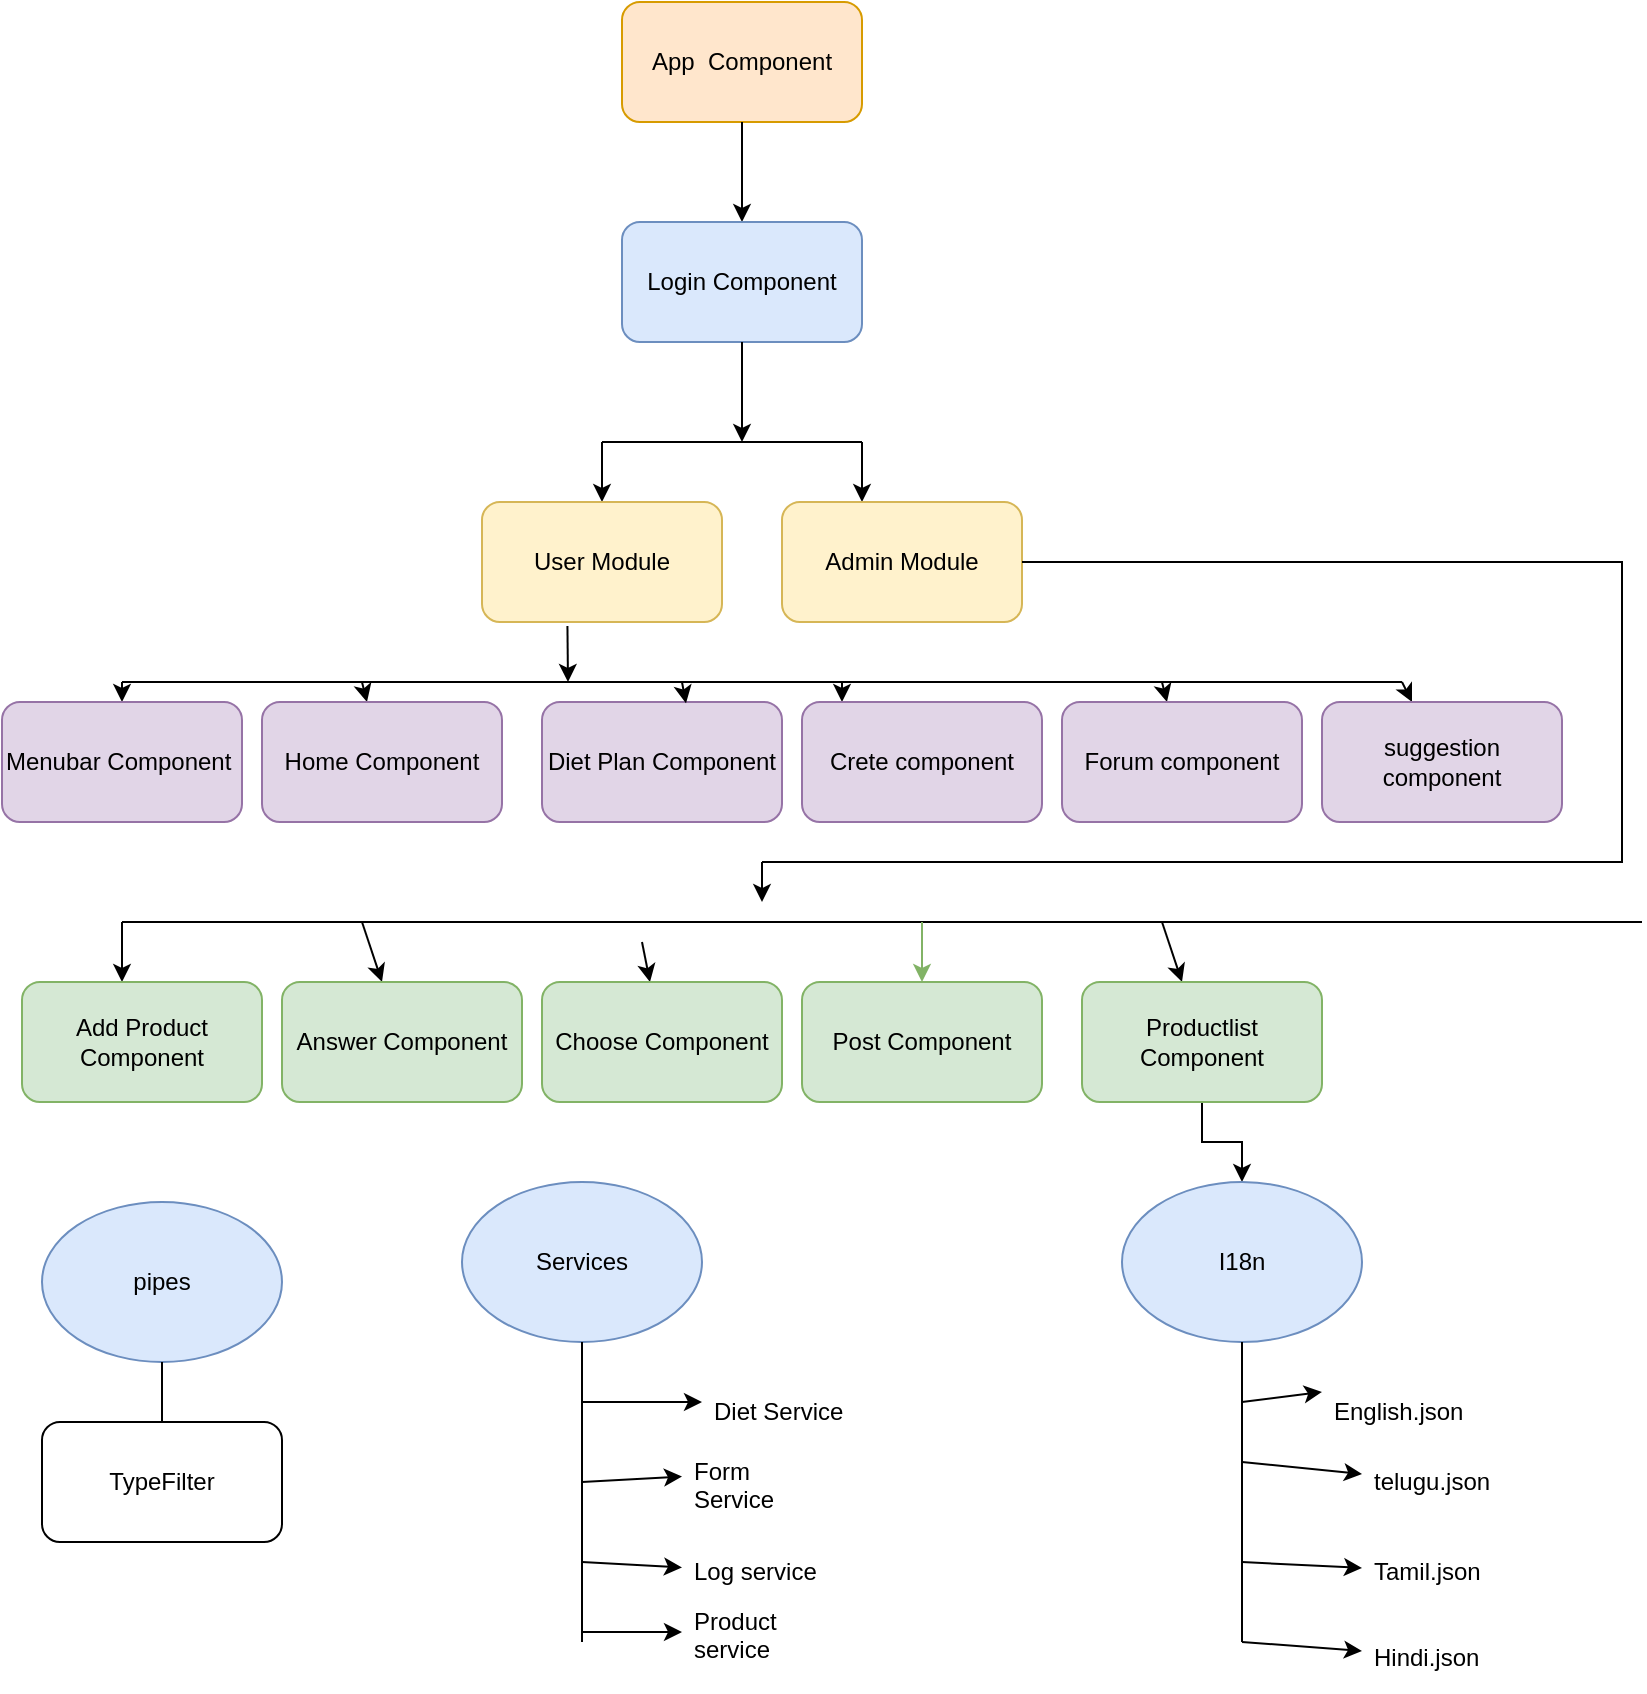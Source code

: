 <mxfile version="21.2.9" type="device">
  <diagram name="Page-1" id="khk3cWeFIY_b5JM5U5Wn">
    <mxGraphModel dx="1588" dy="940" grid="1" gridSize="10" guides="1" tooltips="1" connect="1" arrows="1" fold="1" page="1" pageScale="1" pageWidth="850" pageHeight="1100" background="none" math="0" shadow="0">
      <root>
        <mxCell id="0" />
        <mxCell id="1" parent="0" />
        <mxCell id="dbLSF7pHXxhYSfiSy4xp-1" value="App&amp;nbsp; Component" style="rounded=1;whiteSpace=wrap;html=1;fillColor=#ffe6cc;strokeColor=#d79b00;" vertex="1" parent="1">
          <mxGeometry x="330" y="20" width="120" height="60" as="geometry" />
        </mxCell>
        <mxCell id="dbLSF7pHXxhYSfiSy4xp-2" value="" style="endArrow=classic;html=1;rounded=0;exitX=0.5;exitY=1;exitDx=0;exitDy=0;" edge="1" parent="1" source="dbLSF7pHXxhYSfiSy4xp-1">
          <mxGeometry width="50" height="50" relative="1" as="geometry">
            <mxPoint x="430" y="160" as="sourcePoint" />
            <mxPoint x="390" y="130" as="targetPoint" />
            <Array as="points" />
          </mxGeometry>
        </mxCell>
        <mxCell id="dbLSF7pHXxhYSfiSy4xp-3" value="Login Component" style="rounded=1;whiteSpace=wrap;html=1;fillColor=#dae8fc;strokeColor=#6c8ebf;" vertex="1" parent="1">
          <mxGeometry x="330" y="130" width="120" height="60" as="geometry" />
        </mxCell>
        <mxCell id="dbLSF7pHXxhYSfiSy4xp-4" value="" style="endArrow=classic;html=1;rounded=0;exitX=0.5;exitY=1;exitDx=0;exitDy=0;" edge="1" parent="1" source="dbLSF7pHXxhYSfiSy4xp-3">
          <mxGeometry width="50" height="50" relative="1" as="geometry">
            <mxPoint x="380" y="200" as="sourcePoint" />
            <mxPoint x="390" y="240" as="targetPoint" />
          </mxGeometry>
        </mxCell>
        <mxCell id="dbLSF7pHXxhYSfiSy4xp-5" value="" style="endArrow=none;html=1;rounded=0;" edge="1" parent="1">
          <mxGeometry width="50" height="50" relative="1" as="geometry">
            <mxPoint x="320" y="240" as="sourcePoint" />
            <mxPoint x="450" y="240" as="targetPoint" />
            <Array as="points">
              <mxPoint x="390" y="240" />
            </Array>
          </mxGeometry>
        </mxCell>
        <mxCell id="dbLSF7pHXxhYSfiSy4xp-6" value="" style="endArrow=classic;html=1;rounded=0;" edge="1" parent="1">
          <mxGeometry width="50" height="50" relative="1" as="geometry">
            <mxPoint x="320" y="240" as="sourcePoint" />
            <mxPoint x="320" y="270" as="targetPoint" />
          </mxGeometry>
        </mxCell>
        <mxCell id="dbLSF7pHXxhYSfiSy4xp-8" value="" style="endArrow=classic;html=1;rounded=0;" edge="1" parent="1">
          <mxGeometry width="50" height="50" relative="1" as="geometry">
            <mxPoint x="450" y="240" as="sourcePoint" />
            <mxPoint x="450" y="270" as="targetPoint" />
          </mxGeometry>
        </mxCell>
        <mxCell id="dbLSF7pHXxhYSfiSy4xp-9" value="Admin Module" style="rounded=1;whiteSpace=wrap;html=1;fillColor=#fff2cc;strokeColor=#d6b656;" vertex="1" parent="1">
          <mxGeometry x="410" y="270" width="120" height="60" as="geometry" />
        </mxCell>
        <mxCell id="dbLSF7pHXxhYSfiSy4xp-10" value="User Module" style="rounded=1;whiteSpace=wrap;html=1;fillColor=#fff2cc;strokeColor=#d6b656;" vertex="1" parent="1">
          <mxGeometry x="260" y="270" width="120" height="60" as="geometry" />
        </mxCell>
        <mxCell id="dbLSF7pHXxhYSfiSy4xp-11" value="" style="endArrow=classic;html=1;rounded=0;exitX=0.356;exitY=1.033;exitDx=0;exitDy=0;exitPerimeter=0;" edge="1" parent="1" source="dbLSF7pHXxhYSfiSy4xp-10">
          <mxGeometry width="50" height="50" relative="1" as="geometry">
            <mxPoint x="450" y="500" as="sourcePoint" />
            <mxPoint x="303" y="360" as="targetPoint" />
          </mxGeometry>
        </mxCell>
        <mxCell id="dbLSF7pHXxhYSfiSy4xp-12" value="" style="endArrow=none;html=1;rounded=0;" edge="1" parent="1">
          <mxGeometry width="50" height="50" relative="1" as="geometry">
            <mxPoint x="80" y="360" as="sourcePoint" />
            <mxPoint x="720" y="360" as="targetPoint" />
          </mxGeometry>
        </mxCell>
        <mxCell id="dbLSF7pHXxhYSfiSy4xp-13" value="" style="endArrow=classic;html=1;rounded=0;" edge="1" parent="1" target="dbLSF7pHXxhYSfiSy4xp-14">
          <mxGeometry width="50" height="50" relative="1" as="geometry">
            <mxPoint x="80" y="360" as="sourcePoint" />
            <mxPoint x="80" y="400" as="targetPoint" />
          </mxGeometry>
        </mxCell>
        <mxCell id="dbLSF7pHXxhYSfiSy4xp-14" value="Menubar Component&amp;nbsp;" style="rounded=1;whiteSpace=wrap;html=1;fillColor=#e1d5e7;strokeColor=#9673a6;" vertex="1" parent="1">
          <mxGeometry x="20" y="370" width="120" height="60" as="geometry" />
        </mxCell>
        <mxCell id="dbLSF7pHXxhYSfiSy4xp-15" value="" style="endArrow=classic;html=1;rounded=0;" edge="1" parent="1" target="dbLSF7pHXxhYSfiSy4xp-16">
          <mxGeometry width="50" height="50" relative="1" as="geometry">
            <mxPoint x="200" y="360" as="sourcePoint" />
            <mxPoint x="200" y="380" as="targetPoint" />
          </mxGeometry>
        </mxCell>
        <mxCell id="dbLSF7pHXxhYSfiSy4xp-16" value="Home Component" style="rounded=1;whiteSpace=wrap;html=1;fillColor=#e1d5e7;strokeColor=#9673a6;" vertex="1" parent="1">
          <mxGeometry x="150" y="370" width="120" height="60" as="geometry" />
        </mxCell>
        <mxCell id="dbLSF7pHXxhYSfiSy4xp-17" value="Diet Plan Component" style="rounded=1;whiteSpace=wrap;html=1;fillColor=#e1d5e7;strokeColor=#9673a6;" vertex="1" parent="1">
          <mxGeometry x="290" y="370" width="120" height="60" as="geometry" />
        </mxCell>
        <mxCell id="dbLSF7pHXxhYSfiSy4xp-18" value="" style="endArrow=classic;html=1;rounded=0;entryX=0.6;entryY=0.011;entryDx=0;entryDy=0;entryPerimeter=0;" edge="1" parent="1" target="dbLSF7pHXxhYSfiSy4xp-17">
          <mxGeometry width="50" height="50" relative="1" as="geometry">
            <mxPoint x="360" y="360" as="sourcePoint" />
            <mxPoint x="450" y="320" as="targetPoint" />
          </mxGeometry>
        </mxCell>
        <mxCell id="dbLSF7pHXxhYSfiSy4xp-19" value="" style="endArrow=classic;html=1;rounded=0;" edge="1" parent="1">
          <mxGeometry width="50" height="50" relative="1" as="geometry">
            <mxPoint x="440" y="360" as="sourcePoint" />
            <mxPoint x="440" y="370" as="targetPoint" />
          </mxGeometry>
        </mxCell>
        <mxCell id="dbLSF7pHXxhYSfiSy4xp-20" value="Crete component" style="rounded=1;whiteSpace=wrap;html=1;fillColor=#e1d5e7;strokeColor=#9673a6;" vertex="1" parent="1">
          <mxGeometry x="420" y="370" width="120" height="60" as="geometry" />
        </mxCell>
        <mxCell id="dbLSF7pHXxhYSfiSy4xp-21" value="" style="endArrow=classic;html=1;rounded=0;" edge="1" parent="1" target="dbLSF7pHXxhYSfiSy4xp-22">
          <mxGeometry width="50" height="50" relative="1" as="geometry">
            <mxPoint x="600" y="360" as="sourcePoint" />
            <mxPoint x="600" y="370" as="targetPoint" />
          </mxGeometry>
        </mxCell>
        <mxCell id="dbLSF7pHXxhYSfiSy4xp-22" value="Forum component" style="rounded=1;whiteSpace=wrap;html=1;fillColor=#e1d5e7;strokeColor=#9673a6;" vertex="1" parent="1">
          <mxGeometry x="550" y="370" width="120" height="60" as="geometry" />
        </mxCell>
        <mxCell id="dbLSF7pHXxhYSfiSy4xp-23" value="" style="endArrow=classic;html=1;rounded=0;" edge="1" parent="1" target="dbLSF7pHXxhYSfiSy4xp-24">
          <mxGeometry width="50" height="50" relative="1" as="geometry">
            <mxPoint x="720" y="360" as="sourcePoint" />
            <mxPoint x="720" y="380" as="targetPoint" />
          </mxGeometry>
        </mxCell>
        <mxCell id="dbLSF7pHXxhYSfiSy4xp-24" value="suggestion component" style="rounded=1;whiteSpace=wrap;html=1;fillColor=#e1d5e7;strokeColor=#9673a6;" vertex="1" parent="1">
          <mxGeometry x="680" y="370" width="120" height="60" as="geometry" />
        </mxCell>
        <mxCell id="dbLSF7pHXxhYSfiSy4xp-26" value="" style="endArrow=none;html=1;rounded=0;exitX=1;exitY=0.5;exitDx=0;exitDy=0;" edge="1" parent="1" source="dbLSF7pHXxhYSfiSy4xp-9">
          <mxGeometry width="50" height="50" relative="1" as="geometry">
            <mxPoint x="670" y="470" as="sourcePoint" />
            <mxPoint x="400" y="450" as="targetPoint" />
            <Array as="points">
              <mxPoint x="830" y="300" />
              <mxPoint x="830" y="450" />
            </Array>
          </mxGeometry>
        </mxCell>
        <mxCell id="dbLSF7pHXxhYSfiSy4xp-27" value="" style="endArrow=classic;html=1;rounded=0;" edge="1" parent="1">
          <mxGeometry width="50" height="50" relative="1" as="geometry">
            <mxPoint x="400" y="450" as="sourcePoint" />
            <mxPoint x="400" y="470" as="targetPoint" />
          </mxGeometry>
        </mxCell>
        <mxCell id="dbLSF7pHXxhYSfiSy4xp-28" value="" style="endArrow=none;html=1;rounded=0;" edge="1" parent="1">
          <mxGeometry width="50" height="50" relative="1" as="geometry">
            <mxPoint x="80" y="480" as="sourcePoint" />
            <mxPoint x="840" y="480" as="targetPoint" />
          </mxGeometry>
        </mxCell>
        <mxCell id="dbLSF7pHXxhYSfiSy4xp-29" value="" style="endArrow=classic;html=1;rounded=0;" edge="1" parent="1">
          <mxGeometry width="50" height="50" relative="1" as="geometry">
            <mxPoint x="80" y="480" as="sourcePoint" />
            <mxPoint x="80" y="510" as="targetPoint" />
          </mxGeometry>
        </mxCell>
        <mxCell id="dbLSF7pHXxhYSfiSy4xp-30" value="Add Product Component" style="rounded=1;whiteSpace=wrap;html=1;fillColor=#d5e8d4;strokeColor=#82b366;" vertex="1" parent="1">
          <mxGeometry x="30" y="510" width="120" height="60" as="geometry" />
        </mxCell>
        <mxCell id="dbLSF7pHXxhYSfiSy4xp-31" value="" style="endArrow=classic;html=1;rounded=0;" edge="1" parent="1" target="dbLSF7pHXxhYSfiSy4xp-32">
          <mxGeometry width="50" height="50" relative="1" as="geometry">
            <mxPoint x="200" y="480" as="sourcePoint" />
            <mxPoint x="200" y="520" as="targetPoint" />
          </mxGeometry>
        </mxCell>
        <mxCell id="dbLSF7pHXxhYSfiSy4xp-32" value="Answer Component" style="rounded=1;whiteSpace=wrap;html=1;fillColor=#d5e8d4;strokeColor=#82b366;" vertex="1" parent="1">
          <mxGeometry x="160" y="510" width="120" height="60" as="geometry" />
        </mxCell>
        <mxCell id="dbLSF7pHXxhYSfiSy4xp-33" value="" style="endArrow=classic;html=1;rounded=0;" edge="1" parent="1" target="dbLSF7pHXxhYSfiSy4xp-34">
          <mxGeometry width="50" height="50" relative="1" as="geometry">
            <mxPoint x="340" y="490" as="sourcePoint" />
            <mxPoint x="340" y="530" as="targetPoint" />
          </mxGeometry>
        </mxCell>
        <mxCell id="dbLSF7pHXxhYSfiSy4xp-34" value="Choose Component" style="rounded=1;whiteSpace=wrap;html=1;fillColor=#d5e8d4;strokeColor=#82b366;" vertex="1" parent="1">
          <mxGeometry x="290" y="510" width="120" height="60" as="geometry" />
        </mxCell>
        <mxCell id="dbLSF7pHXxhYSfiSy4xp-35" value="Post Component" style="rounded=1;whiteSpace=wrap;html=1;fillColor=#d5e8d4;strokeColor=#82b366;" vertex="1" parent="1">
          <mxGeometry x="420" y="510" width="120" height="60" as="geometry" />
        </mxCell>
        <mxCell id="dbLSF7pHXxhYSfiSy4xp-36" value="" style="endArrow=classic;html=1;rounded=0;entryX=0.5;entryY=0;entryDx=0;entryDy=0;fillColor=#d5e8d4;strokeColor=#82b366;" edge="1" parent="1" target="dbLSF7pHXxhYSfiSy4xp-35">
          <mxGeometry width="50" height="50" relative="1" as="geometry">
            <mxPoint x="480" y="480" as="sourcePoint" />
            <mxPoint x="640" y="520" as="targetPoint" />
          </mxGeometry>
        </mxCell>
        <mxCell id="dbLSF7pHXxhYSfiSy4xp-37" value="" style="endArrow=classic;html=1;rounded=0;" edge="1" parent="1" target="dbLSF7pHXxhYSfiSy4xp-38">
          <mxGeometry width="50" height="50" relative="1" as="geometry">
            <mxPoint x="600" y="480" as="sourcePoint" />
            <mxPoint x="600" y="530" as="targetPoint" />
          </mxGeometry>
        </mxCell>
        <mxCell id="dbLSF7pHXxhYSfiSy4xp-63" value="" style="edgeStyle=orthogonalEdgeStyle;rounded=0;orthogonalLoop=1;jettySize=auto;html=1;" edge="1" parent="1" source="dbLSF7pHXxhYSfiSy4xp-38" target="dbLSF7pHXxhYSfiSy4xp-58">
          <mxGeometry relative="1" as="geometry" />
        </mxCell>
        <mxCell id="dbLSF7pHXxhYSfiSy4xp-38" value="Productlist Component" style="rounded=1;whiteSpace=wrap;html=1;fillColor=#d5e8d4;strokeColor=#82b366;" vertex="1" parent="1">
          <mxGeometry x="560" y="510" width="120" height="60" as="geometry" />
        </mxCell>
        <mxCell id="dbLSF7pHXxhYSfiSy4xp-40" value="pipes" style="ellipse;whiteSpace=wrap;html=1;fillColor=#dae8fc;strokeColor=#6c8ebf;" vertex="1" parent="1">
          <mxGeometry x="40" y="620" width="120" height="80" as="geometry" />
        </mxCell>
        <mxCell id="dbLSF7pHXxhYSfiSy4xp-43" value="" style="endArrow=none;html=1;rounded=0;exitX=0.5;exitY=1;exitDx=0;exitDy=0;" edge="1" parent="1" source="dbLSF7pHXxhYSfiSy4xp-40" target="dbLSF7pHXxhYSfiSy4xp-44">
          <mxGeometry width="50" height="50" relative="1" as="geometry">
            <mxPoint x="590" y="570" as="sourcePoint" />
            <mxPoint x="100" y="760" as="targetPoint" />
          </mxGeometry>
        </mxCell>
        <mxCell id="dbLSF7pHXxhYSfiSy4xp-44" value="TypeFilter" style="rounded=1;whiteSpace=wrap;html=1;" vertex="1" parent="1">
          <mxGeometry x="40" y="730" width="120" height="60" as="geometry" />
        </mxCell>
        <mxCell id="dbLSF7pHXxhYSfiSy4xp-45" value="Services" style="ellipse;whiteSpace=wrap;html=1;fillColor=#dae8fc;strokeColor=#6c8ebf;" vertex="1" parent="1">
          <mxGeometry x="250" y="610" width="120" height="80" as="geometry" />
        </mxCell>
        <mxCell id="dbLSF7pHXxhYSfiSy4xp-46" value="" style="endArrow=none;html=1;rounded=0;exitX=0.5;exitY=1;exitDx=0;exitDy=0;" edge="1" parent="1" source="dbLSF7pHXxhYSfiSy4xp-45">
          <mxGeometry width="50" height="50" relative="1" as="geometry">
            <mxPoint x="590" y="570" as="sourcePoint" />
            <mxPoint x="310" y="840" as="targetPoint" />
          </mxGeometry>
        </mxCell>
        <mxCell id="dbLSF7pHXxhYSfiSy4xp-47" value="" style="endArrow=classic;html=1;rounded=0;" edge="1" parent="1">
          <mxGeometry width="50" height="50" relative="1" as="geometry">
            <mxPoint x="310" y="720" as="sourcePoint" />
            <mxPoint x="370" y="720" as="targetPoint" />
          </mxGeometry>
        </mxCell>
        <mxCell id="dbLSF7pHXxhYSfiSy4xp-50" value="Diet Service" style="text;strokeColor=none;fillColor=none;align=left;verticalAlign=middle;spacingLeft=4;spacingRight=4;overflow=hidden;points=[[0,0.5],[1,0.5]];portConstraint=eastwest;rotatable=0;whiteSpace=wrap;html=1;" vertex="1" parent="1">
          <mxGeometry x="370" y="710" width="80" height="30" as="geometry" />
        </mxCell>
        <mxCell id="dbLSF7pHXxhYSfiSy4xp-51" value="" style="endArrow=classic;html=1;rounded=0;" edge="1" parent="1">
          <mxGeometry width="50" height="50" relative="1" as="geometry">
            <mxPoint x="310" y="760" as="sourcePoint" />
            <mxPoint x="360" y="757.222" as="targetPoint" />
          </mxGeometry>
        </mxCell>
        <mxCell id="dbLSF7pHXxhYSfiSy4xp-53" value="Form Service" style="text;strokeColor=none;fillColor=none;align=left;verticalAlign=middle;spacingLeft=4;spacingRight=4;overflow=hidden;points=[[0,0.5],[1,0.5]];portConstraint=eastwest;rotatable=0;whiteSpace=wrap;html=1;" vertex="1" parent="1">
          <mxGeometry x="360" y="745" width="80" height="30" as="geometry" />
        </mxCell>
        <mxCell id="dbLSF7pHXxhYSfiSy4xp-54" value="" style="endArrow=classic;html=1;rounded=0;" edge="1" parent="1" target="dbLSF7pHXxhYSfiSy4xp-55">
          <mxGeometry width="50" height="50" relative="1" as="geometry">
            <mxPoint x="310" y="800" as="sourcePoint" />
            <mxPoint x="370" y="800" as="targetPoint" />
          </mxGeometry>
        </mxCell>
        <mxCell id="dbLSF7pHXxhYSfiSy4xp-55" value="Log service" style="text;strokeColor=none;fillColor=none;align=left;verticalAlign=middle;spacingLeft=4;spacingRight=4;overflow=hidden;points=[[0,0.5],[1,0.5]];portConstraint=eastwest;rotatable=0;whiteSpace=wrap;html=1;" vertex="1" parent="1">
          <mxGeometry x="360" y="790" width="80" height="30" as="geometry" />
        </mxCell>
        <mxCell id="dbLSF7pHXxhYSfiSy4xp-56" value="" style="endArrow=classic;html=1;rounded=0;" edge="1" parent="1" target="dbLSF7pHXxhYSfiSy4xp-57">
          <mxGeometry width="50" height="50" relative="1" as="geometry">
            <mxPoint x="310" y="835" as="sourcePoint" />
            <mxPoint x="370" y="840" as="targetPoint" />
          </mxGeometry>
        </mxCell>
        <mxCell id="dbLSF7pHXxhYSfiSy4xp-57" value="Product service" style="text;strokeColor=none;fillColor=none;align=left;verticalAlign=middle;spacingLeft=4;spacingRight=4;overflow=hidden;points=[[0,0.5],[1,0.5]];portConstraint=eastwest;rotatable=0;whiteSpace=wrap;html=1;" vertex="1" parent="1">
          <mxGeometry x="360" y="820" width="80" height="30" as="geometry" />
        </mxCell>
        <mxCell id="dbLSF7pHXxhYSfiSy4xp-58" value="I18n" style="ellipse;whiteSpace=wrap;html=1;fillColor=#dae8fc;strokeColor=#6c8ebf;" vertex="1" parent="1">
          <mxGeometry x="580" y="610" width="120" height="80" as="geometry" />
        </mxCell>
        <mxCell id="dbLSF7pHXxhYSfiSy4xp-59" value="" style="endArrow=none;html=1;rounded=0;exitX=0.5;exitY=1;exitDx=0;exitDy=0;" edge="1" parent="1" source="dbLSF7pHXxhYSfiSy4xp-58">
          <mxGeometry width="50" height="50" relative="1" as="geometry">
            <mxPoint x="590" y="560" as="sourcePoint" />
            <mxPoint x="640" y="840" as="targetPoint" />
          </mxGeometry>
        </mxCell>
        <mxCell id="dbLSF7pHXxhYSfiSy4xp-65" value="" style="endArrow=classic;html=1;rounded=0;entryX=0;entryY=0.5;entryDx=0;entryDy=0;" edge="1" parent="1">
          <mxGeometry width="50" height="50" relative="1" as="geometry">
            <mxPoint x="640" y="720" as="sourcePoint" />
            <mxPoint x="680" y="715" as="targetPoint" />
          </mxGeometry>
        </mxCell>
        <mxCell id="dbLSF7pHXxhYSfiSy4xp-66" value="English.json" style="text;strokeColor=none;fillColor=none;align=left;verticalAlign=middle;spacingLeft=4;spacingRight=4;overflow=hidden;points=[[0,0.5],[1,0.5]];portConstraint=eastwest;rotatable=0;whiteSpace=wrap;html=1;" vertex="1" parent="1">
          <mxGeometry x="680" y="710" width="80" height="30" as="geometry" />
        </mxCell>
        <mxCell id="dbLSF7pHXxhYSfiSy4xp-67" value="" style="endArrow=classic;html=1;rounded=0;" edge="1" parent="1" target="dbLSF7pHXxhYSfiSy4xp-68">
          <mxGeometry width="50" height="50" relative="1" as="geometry">
            <mxPoint x="640" y="750" as="sourcePoint" />
            <mxPoint x="700" y="760" as="targetPoint" />
          </mxGeometry>
        </mxCell>
        <mxCell id="dbLSF7pHXxhYSfiSy4xp-68" value="telugu.json" style="text;strokeColor=none;fillColor=none;align=left;verticalAlign=middle;spacingLeft=4;spacingRight=4;overflow=hidden;points=[[0,0.5],[1,0.5]];portConstraint=eastwest;rotatable=0;whiteSpace=wrap;html=1;" vertex="1" parent="1">
          <mxGeometry x="700" y="745" width="80" height="30" as="geometry" />
        </mxCell>
        <mxCell id="dbLSF7pHXxhYSfiSy4xp-70" value="" style="endArrow=classic;html=1;rounded=0;" edge="1" parent="1">
          <mxGeometry width="50" height="50" relative="1" as="geometry">
            <mxPoint x="640" y="800" as="sourcePoint" />
            <mxPoint x="700" y="803" as="targetPoint" />
          </mxGeometry>
        </mxCell>
        <mxCell id="dbLSF7pHXxhYSfiSy4xp-72" value="Tamil.json" style="text;strokeColor=none;fillColor=none;align=left;verticalAlign=middle;spacingLeft=4;spacingRight=4;overflow=hidden;points=[[0,0.5],[1,0.5]];portConstraint=eastwest;rotatable=0;whiteSpace=wrap;html=1;" vertex="1" parent="1">
          <mxGeometry x="700" y="790" width="80" height="30" as="geometry" />
        </mxCell>
        <mxCell id="dbLSF7pHXxhYSfiSy4xp-73" value="" style="endArrow=classic;html=1;rounded=0;" edge="1" parent="1" target="dbLSF7pHXxhYSfiSy4xp-74">
          <mxGeometry width="50" height="50" relative="1" as="geometry">
            <mxPoint x="640" y="840" as="sourcePoint" />
            <mxPoint x="700" y="840" as="targetPoint" />
          </mxGeometry>
        </mxCell>
        <mxCell id="dbLSF7pHXxhYSfiSy4xp-74" value="Hindi.json" style="text;strokeColor=none;fillColor=none;align=left;verticalAlign=middle;spacingLeft=4;spacingRight=4;overflow=hidden;points=[[0,0.5],[1,0.5]];portConstraint=eastwest;rotatable=0;whiteSpace=wrap;html=1;" vertex="1" parent="1">
          <mxGeometry x="700" y="830" width="80" height="35" as="geometry" />
        </mxCell>
      </root>
    </mxGraphModel>
  </diagram>
</mxfile>
